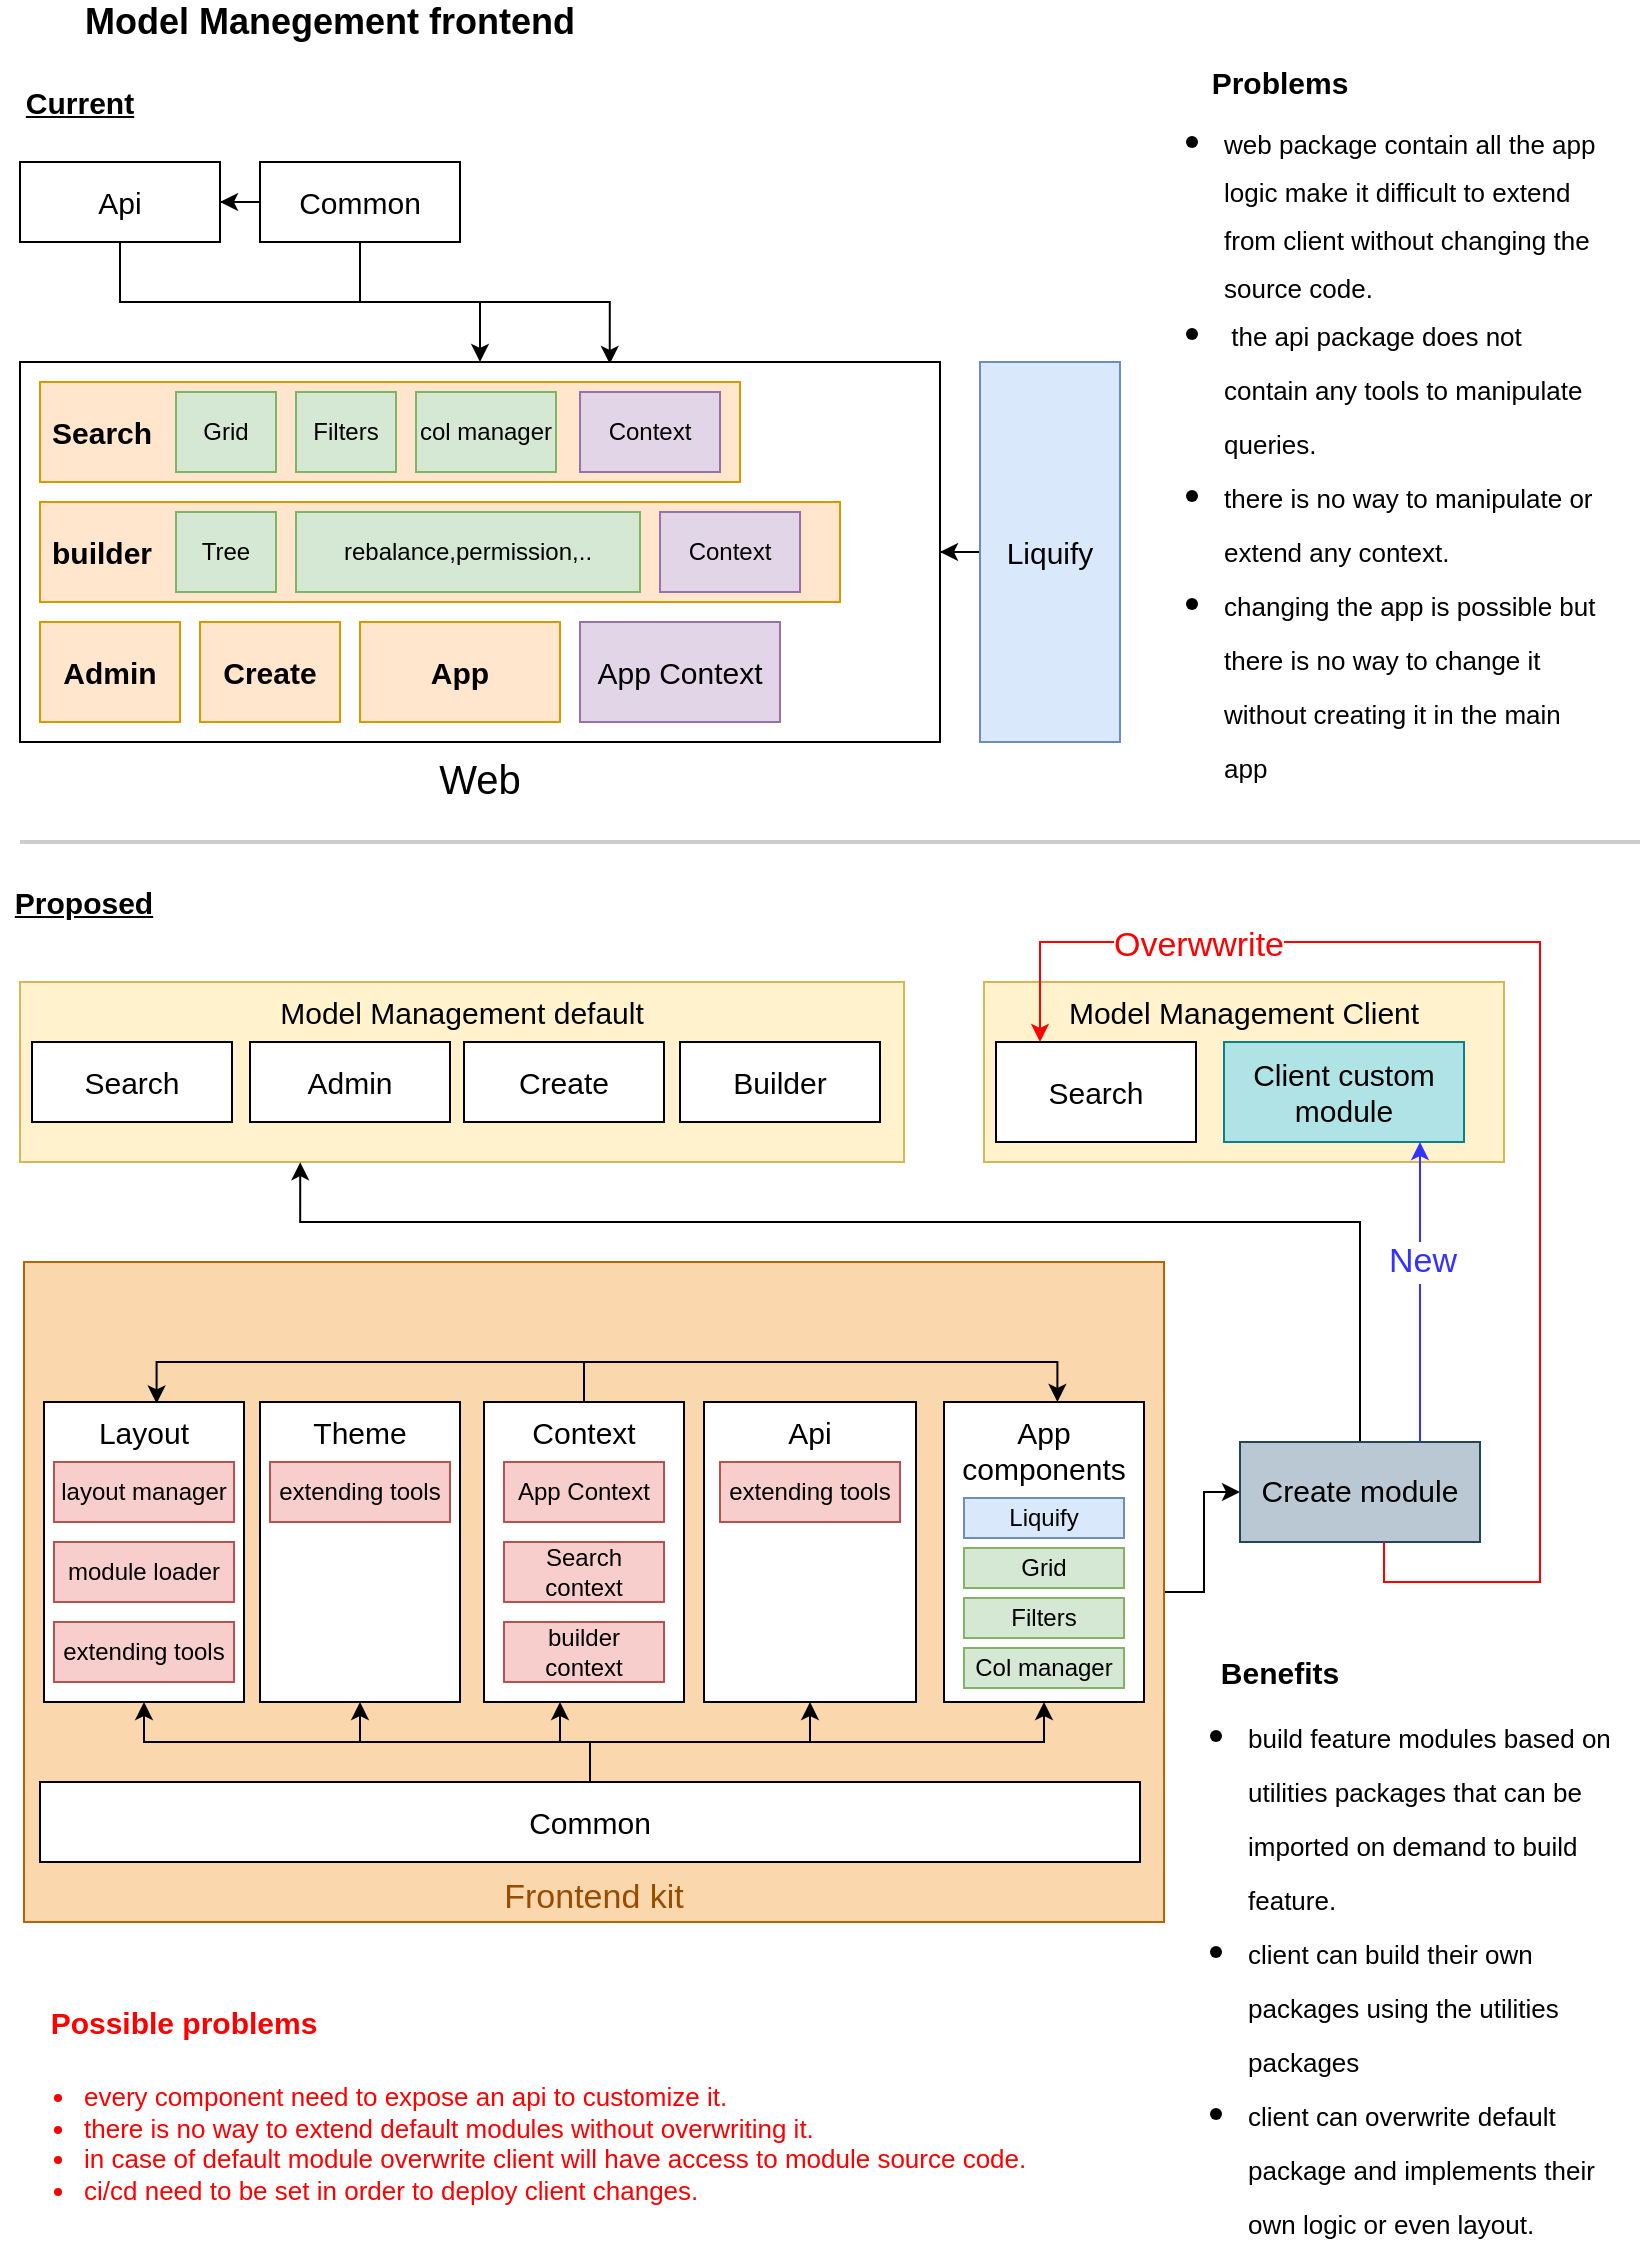<mxfile version="14.2.3" type="github" pages="2">
  <diagram id="I4OeQGyICHFJKAzLYiSq" name="Page-1">
    <mxGraphModel dx="1422" dy="762" grid="1" gridSize="10" guides="1" tooltips="1" connect="1" arrows="1" fold="1" page="1" pageScale="1" pageWidth="827" pageHeight="1169" math="0" shadow="0">
      <root>
        <mxCell id="0" />
        <mxCell id="1" parent="0" />
        <mxCell id="ThTMRLt4GayNaDXG0wz7-107" style="edgeStyle=orthogonalEdgeStyle;rounded=0;orthogonalLoop=1;jettySize=auto;html=1;startArrow=none;startFill=0;fontSize=17;fontColor=#994C00;" parent="1" source="ThTMRLt4GayNaDXG0wz7-98" target="ThTMRLt4GayNaDXG0wz7-104" edge="1">
          <mxGeometry relative="1" as="geometry" />
        </mxCell>
        <mxCell id="ThTMRLt4GayNaDXG0wz7-98" value="Frontend kit" style="rounded=0;whiteSpace=wrap;html=1;fontSize=17;align=center;fillColor=#fad7ac;strokeColor=#b46504;verticalAlign=bottom;fontColor=#994C00;" parent="1" vertex="1">
          <mxGeometry x="12" y="660" width="570" height="330" as="geometry" />
        </mxCell>
        <mxCell id="ThTMRLt4GayNaDXG0wz7-64" value="Model Management default" style="rounded=0;whiteSpace=wrap;html=1;fontSize=15;align=center;fillColor=#fff2cc;strokeColor=#d6b656;verticalAlign=top;" parent="1" vertex="1">
          <mxGeometry x="10" y="520" width="442" height="90" as="geometry" />
        </mxCell>
        <mxCell id="ThTMRLt4GayNaDXG0wz7-2" value="Model Manegement frontend" style="text;html=1;strokeColor=none;fillColor=none;align=center;verticalAlign=middle;whiteSpace=wrap;rounded=0;fontStyle=1;fontSize=18;" parent="1" vertex="1">
          <mxGeometry y="30" width="330" height="20" as="geometry" />
        </mxCell>
        <mxCell id="ThTMRLt4GayNaDXG0wz7-3" value="Current" style="text;html=1;strokeColor=none;fillColor=none;align=center;verticalAlign=middle;whiteSpace=wrap;rounded=0;fontSize=15;fontStyle=5" parent="1" vertex="1">
          <mxGeometry x="20" y="70" width="40" height="20" as="geometry" />
        </mxCell>
        <mxCell id="ThTMRLt4GayNaDXG0wz7-16" style="edgeStyle=orthogonalEdgeStyle;rounded=0;orthogonalLoop=1;jettySize=auto;html=1;entryX=0.5;entryY=0;entryDx=0;entryDy=0;startArrow=none;startFill=0;fontSize=15;fontColor=#FF0000;" parent="1" source="ThTMRLt4GayNaDXG0wz7-6" target="ThTMRLt4GayNaDXG0wz7-9" edge="1">
          <mxGeometry relative="1" as="geometry" />
        </mxCell>
        <mxCell id="ThTMRLt4GayNaDXG0wz7-6" value="&lt;font color=&quot;#000000&quot;&gt;Api&lt;/font&gt;" style="rounded=0;whiteSpace=wrap;html=1;fontSize=15;fontColor=#FF0000;" parent="1" vertex="1">
          <mxGeometry x="10" y="110" width="100" height="40" as="geometry" />
        </mxCell>
        <mxCell id="ThTMRLt4GayNaDXG0wz7-13" style="edgeStyle=orthogonalEdgeStyle;rounded=0;orthogonalLoop=1;jettySize=auto;html=1;entryX=1;entryY=0.5;entryDx=0;entryDy=0;fontSize=15;fontColor=#FF0000;" parent="1" source="ThTMRLt4GayNaDXG0wz7-8" target="ThTMRLt4GayNaDXG0wz7-6" edge="1">
          <mxGeometry relative="1" as="geometry" />
        </mxCell>
        <mxCell id="ThTMRLt4GayNaDXG0wz7-14" style="edgeStyle=orthogonalEdgeStyle;rounded=0;orthogonalLoop=1;jettySize=auto;html=1;entryX=0.641;entryY=0.005;entryDx=0;entryDy=0;entryPerimeter=0;fontSize=15;fontColor=#FF0000;" parent="1" source="ThTMRLt4GayNaDXG0wz7-8" target="ThTMRLt4GayNaDXG0wz7-9" edge="1">
          <mxGeometry relative="1" as="geometry" />
        </mxCell>
        <mxCell id="ThTMRLt4GayNaDXG0wz7-8" value="&lt;font color=&quot;#000000&quot;&gt;Common&lt;/font&gt;" style="rounded=0;whiteSpace=wrap;html=1;fontSize=15;fontColor=#FF0000;" parent="1" vertex="1">
          <mxGeometry x="130" y="110" width="100" height="40" as="geometry" />
        </mxCell>
        <mxCell id="ThTMRLt4GayNaDXG0wz7-9" value="&lt;font color=&quot;#000000&quot; style=&quot;font-size: 20px;&quot;&gt;Web&lt;/font&gt;" style="rounded=0;whiteSpace=wrap;html=1;fontSize=20;fontColor=#FF0000;labelPosition=center;verticalLabelPosition=bottom;align=center;verticalAlign=top;" parent="1" vertex="1">
          <mxGeometry x="10" y="210" width="460" height="190" as="geometry" />
        </mxCell>
        <mxCell id="ThTMRLt4GayNaDXG0wz7-114" style="edgeStyle=orthogonalEdgeStyle;rounded=0;orthogonalLoop=1;jettySize=auto;html=1;startArrow=none;startFill=0;strokeColor=#000000;fontSize=17;fontColor=#000000;" parent="1" source="ThTMRLt4GayNaDXG0wz7-10" target="ThTMRLt4GayNaDXG0wz7-9" edge="1">
          <mxGeometry relative="1" as="geometry" />
        </mxCell>
        <mxCell id="ThTMRLt4GayNaDXG0wz7-10" value="Liquify" style="rounded=0;whiteSpace=wrap;html=1;fontSize=15;fillColor=#dae8fc;strokeColor=#6c8ebf;" parent="1" vertex="1">
          <mxGeometry x="490" y="210" width="70" height="190" as="geometry" />
        </mxCell>
        <mxCell id="ThTMRLt4GayNaDXG0wz7-17" value="Search" style="rounded=0;whiteSpace=wrap;html=1;fontSize=15;fillColor=#ffe6cc;strokeColor=#d79b00;align=left;spacingLeft=4;fontStyle=1" parent="1" vertex="1">
          <mxGeometry x="20" y="220" width="350" height="50" as="geometry" />
        </mxCell>
        <mxCell id="ThTMRLt4GayNaDXG0wz7-18" value="Create" style="rounded=0;whiteSpace=wrap;html=1;fontSize=15;fillColor=#ffe6cc;strokeColor=#d79b00;fontStyle=1" parent="1" vertex="1">
          <mxGeometry x="100" y="340" width="70" height="50" as="geometry" />
        </mxCell>
        <mxCell id="ThTMRLt4GayNaDXG0wz7-19" value="Admin" style="rounded=0;whiteSpace=wrap;html=1;fontSize=15;fillColor=#ffe6cc;strokeColor=#d79b00;fontStyle=1" parent="1" vertex="1">
          <mxGeometry x="20" y="340" width="70" height="50" as="geometry" />
        </mxCell>
        <mxCell id="ThTMRLt4GayNaDXG0wz7-24" value="Grid" style="rounded=0;whiteSpace=wrap;html=1;fontSize=12;align=center;fillColor=#d5e8d4;strokeColor=#82b366;" parent="1" vertex="1">
          <mxGeometry x="88" y="225" width="50" height="40" as="geometry" />
        </mxCell>
        <mxCell id="ThTMRLt4GayNaDXG0wz7-25" value="Filters" style="rounded=0;whiteSpace=wrap;html=1;fontSize=12;align=center;fillColor=#d5e8d4;strokeColor=#82b366;" parent="1" vertex="1">
          <mxGeometry x="148" y="225" width="50" height="40" as="geometry" />
        </mxCell>
        <mxCell id="ThTMRLt4GayNaDXG0wz7-27" value="col manager" style="rounded=0;whiteSpace=wrap;html=1;fontSize=12;align=center;fillColor=#d5e8d4;strokeColor=#82b366;" parent="1" vertex="1">
          <mxGeometry x="208" y="225" width="70" height="40" as="geometry" />
        </mxCell>
        <mxCell id="ThTMRLt4GayNaDXG0wz7-28" value="builder" style="rounded=0;whiteSpace=wrap;html=1;fontSize=15;fillColor=#ffe6cc;strokeColor=#d79b00;align=left;spacingLeft=4;fontStyle=1" parent="1" vertex="1">
          <mxGeometry x="20" y="280" width="400" height="50" as="geometry" />
        </mxCell>
        <mxCell id="ThTMRLt4GayNaDXG0wz7-29" value="Tree" style="rounded=0;whiteSpace=wrap;html=1;fontSize=12;align=center;fillColor=#d5e8d4;strokeColor=#82b366;" parent="1" vertex="1">
          <mxGeometry x="88" y="285" width="50" height="40" as="geometry" />
        </mxCell>
        <mxCell id="ThTMRLt4GayNaDXG0wz7-30" value="rebalance,permission,.." style="rounded=0;whiteSpace=wrap;html=1;fontSize=12;align=center;fillColor=#d5e8d4;strokeColor=#82b366;" parent="1" vertex="1">
          <mxGeometry x="148" y="285" width="172" height="40" as="geometry" />
        </mxCell>
        <mxCell id="ThTMRLt4GayNaDXG0wz7-31" value="Context" style="rounded=0;whiteSpace=wrap;html=1;fontSize=12;align=center;fillColor=#e1d5e7;strokeColor=#9673a6;" parent="1" vertex="1">
          <mxGeometry x="290" y="225" width="70" height="40" as="geometry" />
        </mxCell>
        <mxCell id="ThTMRLt4GayNaDXG0wz7-32" value="Context" style="rounded=0;whiteSpace=wrap;html=1;fontSize=12;align=center;fillColor=#e1d5e7;strokeColor=#9673a6;" parent="1" vertex="1">
          <mxGeometry x="330" y="285" width="70" height="40" as="geometry" />
        </mxCell>
        <mxCell id="ThTMRLt4GayNaDXG0wz7-33" value="App" style="rounded=0;whiteSpace=wrap;html=1;fontSize=15;fillColor=#ffe6cc;strokeColor=#d79b00;fontStyle=1" parent="1" vertex="1">
          <mxGeometry x="180" y="340" width="100" height="50" as="geometry" />
        </mxCell>
        <mxCell id="ThTMRLt4GayNaDXG0wz7-34" value="App Context" style="rounded=0;whiteSpace=wrap;html=1;fontSize=15;align=center;fillColor=#e1d5e7;strokeColor=#9673a6;" parent="1" vertex="1">
          <mxGeometry x="290" y="340" width="100" height="50" as="geometry" />
        </mxCell>
        <mxCell id="ThTMRLt4GayNaDXG0wz7-39" value="&lt;ul style=&quot;line-height: 120%&quot;&gt;&lt;li&gt;&lt;font style=&quot;font-size: 13px ; line-height: 100%&quot;&gt;web package contain all the app logic make it difficult to extend from client without changing the source code.&lt;/font&gt;&lt;/li&gt;&lt;li&gt;&lt;font style=&quot;font-size: 13px&quot;&gt;&amp;nbsp;the api package does not contain any tools to manipulate queries.&lt;/font&gt;&lt;/li&gt;&lt;li&gt;&lt;font style=&quot;font-size: 13px&quot;&gt;there is no way to manipulate or extend any context.&lt;/font&gt;&lt;/li&gt;&lt;li&gt;&lt;span style=&quot;font-size: 13px&quot;&gt;changing the app is possible but there is no way to change it without creating it in the main app&lt;/span&gt;&lt;/li&gt;&lt;/ul&gt;" style="text;strokeColor=none;fillColor=none;html=1;whiteSpace=wrap;verticalAlign=top;overflow=hidden;fontSize=20;fontColor=#000000;align=left;labelPosition=center;verticalLabelPosition=middle;" parent="1" vertex="1">
          <mxGeometry x="570" y="60" width="230" height="370" as="geometry" />
        </mxCell>
        <mxCell id="ThTMRLt4GayNaDXG0wz7-40" value="Problems" style="text;html=1;strokeColor=none;fillColor=none;align=center;verticalAlign=middle;whiteSpace=wrap;rounded=0;fontSize=15;fontColor=#000000;fontStyle=1" parent="1" vertex="1">
          <mxGeometry x="620" y="60" width="40" height="20" as="geometry" />
        </mxCell>
        <mxCell id="ThTMRLt4GayNaDXG0wz7-42" value="Proposed" style="text;html=1;strokeColor=none;fillColor=none;align=center;verticalAlign=middle;whiteSpace=wrap;rounded=0;fontSize=15;fontStyle=5" parent="1" vertex="1">
          <mxGeometry x="22" y="470" width="40" height="20" as="geometry" />
        </mxCell>
        <mxCell id="ThTMRLt4GayNaDXG0wz7-43" value="&lt;font color=&quot;#000000&quot;&gt;Api&lt;/font&gt;" style="rounded=0;whiteSpace=wrap;html=1;fontSize=15;fontColor=#FF0000;align=center;verticalAlign=top;" parent="1" vertex="1">
          <mxGeometry x="352" y="730" width="106" height="150" as="geometry" />
        </mxCell>
        <mxCell id="ThTMRLt4GayNaDXG0wz7-44" value="extending tools" style="rounded=0;whiteSpace=wrap;html=1;fontSize=12;align=center;fillColor=#f8cecc;strokeColor=#b85450;" parent="1" vertex="1">
          <mxGeometry x="360" y="760" width="90" height="30" as="geometry" />
        </mxCell>
        <mxCell id="ThTMRLt4GayNaDXG0wz7-117" style="edgeStyle=orthogonalEdgeStyle;rounded=0;orthogonalLoop=1;jettySize=auto;html=1;startArrow=none;startFill=0;strokeColor=#000000;fontSize=17;fontColor=#000000;" parent="1" source="ThTMRLt4GayNaDXG0wz7-45" target="ThTMRLt4GayNaDXG0wz7-52" edge="1">
          <mxGeometry relative="1" as="geometry" />
        </mxCell>
        <mxCell id="ThTMRLt4GayNaDXG0wz7-118" style="edgeStyle=orthogonalEdgeStyle;rounded=0;orthogonalLoop=1;jettySize=auto;html=1;startArrow=none;startFill=0;strokeColor=#000000;fontSize=17;fontColor=#000000;" parent="1" source="ThTMRLt4GayNaDXG0wz7-45" target="ThTMRLt4GayNaDXG0wz7-53" edge="1">
          <mxGeometry relative="1" as="geometry" />
        </mxCell>
        <mxCell id="ThTMRLt4GayNaDXG0wz7-119" style="edgeStyle=orthogonalEdgeStyle;rounded=0;orthogonalLoop=1;jettySize=auto;html=1;entryX=0.38;entryY=1;entryDx=0;entryDy=0;entryPerimeter=0;startArrow=none;startFill=0;strokeColor=#000000;fontSize=17;fontColor=#000000;" parent="1" source="ThTMRLt4GayNaDXG0wz7-45" target="ThTMRLt4GayNaDXG0wz7-54" edge="1">
          <mxGeometry relative="1" as="geometry" />
        </mxCell>
        <mxCell id="ThTMRLt4GayNaDXG0wz7-120" style="edgeStyle=orthogonalEdgeStyle;rounded=0;orthogonalLoop=1;jettySize=auto;html=1;startArrow=none;startFill=0;strokeColor=#000000;fontSize=17;fontColor=#000000;" parent="1" source="ThTMRLt4GayNaDXG0wz7-45" target="ThTMRLt4GayNaDXG0wz7-43" edge="1">
          <mxGeometry relative="1" as="geometry" />
        </mxCell>
        <mxCell id="ThTMRLt4GayNaDXG0wz7-121" style="edgeStyle=orthogonalEdgeStyle;rounded=0;orthogonalLoop=1;jettySize=auto;html=1;entryX=0.5;entryY=1;entryDx=0;entryDy=0;startArrow=none;startFill=0;strokeColor=#000000;fontSize=17;fontColor=#000000;" parent="1" source="ThTMRLt4GayNaDXG0wz7-45" target="ThTMRLt4GayNaDXG0wz7-65" edge="1">
          <mxGeometry relative="1" as="geometry" />
        </mxCell>
        <mxCell id="ThTMRLt4GayNaDXG0wz7-45" value="&lt;font color=&quot;#000000&quot;&gt;Common&lt;/font&gt;" style="rounded=0;whiteSpace=wrap;html=1;fontSize=15;fontColor=#FF0000;" parent="1" vertex="1">
          <mxGeometry x="20" y="920" width="550" height="40" as="geometry" />
        </mxCell>
        <mxCell id="ThTMRLt4GayNaDXG0wz7-48" value="&lt;font color=&quot;#000000&quot;&gt;Search&lt;/font&gt;" style="rounded=0;whiteSpace=wrap;html=1;fontSize=15;fontColor=#FF0000;verticalAlign=middle;" parent="1" vertex="1">
          <mxGeometry x="16" y="550" width="100" height="40" as="geometry" />
        </mxCell>
        <mxCell id="ThTMRLt4GayNaDXG0wz7-49" value="&lt;font color=&quot;#000000&quot;&gt;Builder&lt;/font&gt;" style="rounded=0;whiteSpace=wrap;html=1;fontSize=15;fontColor=#FF0000;verticalAlign=middle;" parent="1" vertex="1">
          <mxGeometry x="340" y="550" width="100" height="40" as="geometry" />
        </mxCell>
        <mxCell id="ThTMRLt4GayNaDXG0wz7-50" value="&lt;font color=&quot;#000000&quot;&gt;Admin&lt;/font&gt;" style="rounded=0;whiteSpace=wrap;html=1;fontSize=15;fontColor=#FF0000;verticalAlign=middle;" parent="1" vertex="1">
          <mxGeometry x="125" y="550" width="100" height="40" as="geometry" />
        </mxCell>
        <mxCell id="ThTMRLt4GayNaDXG0wz7-51" value="&lt;font color=&quot;#000000&quot;&gt;Create&lt;/font&gt;" style="rounded=0;whiteSpace=wrap;html=1;fontSize=15;fontColor=#FF0000;verticalAlign=middle;" parent="1" vertex="1">
          <mxGeometry x="232" y="550" width="100" height="40" as="geometry" />
        </mxCell>
        <mxCell id="ThTMRLt4GayNaDXG0wz7-52" value="&lt;font color=&quot;#000000&quot;&gt;Layout&lt;/font&gt;" style="rounded=0;whiteSpace=wrap;html=1;fontSize=15;fontColor=#FF0000;verticalAlign=top;" parent="1" vertex="1">
          <mxGeometry x="22" y="730" width="100" height="150" as="geometry" />
        </mxCell>
        <mxCell id="ThTMRLt4GayNaDXG0wz7-53" value="&lt;font color=&quot;#000000&quot;&gt;Theme&lt;/font&gt;" style="rounded=0;whiteSpace=wrap;html=1;fontSize=15;fontColor=#FF0000;verticalAlign=top;" parent="1" vertex="1">
          <mxGeometry x="130" y="730" width="100" height="150" as="geometry" />
        </mxCell>
        <mxCell id="ThTMRLt4GayNaDXG0wz7-127" style="edgeStyle=orthogonalEdgeStyle;rounded=0;orthogonalLoop=1;jettySize=auto;html=1;entryX=0.567;entryY=0;entryDx=0;entryDy=0;entryPerimeter=0;startArrow=none;startFill=0;strokeColor=#000000;fontSize=17;fontColor=#000000;" parent="1" source="ThTMRLt4GayNaDXG0wz7-54" target="ThTMRLt4GayNaDXG0wz7-65" edge="1">
          <mxGeometry relative="1" as="geometry">
            <Array as="points">
              <mxPoint x="292" y="710" />
              <mxPoint x="529" y="710" />
            </Array>
          </mxGeometry>
        </mxCell>
        <mxCell id="ThTMRLt4GayNaDXG0wz7-128" style="edgeStyle=orthogonalEdgeStyle;rounded=0;orthogonalLoop=1;jettySize=auto;html=1;entryX=0.563;entryY=0.005;entryDx=0;entryDy=0;entryPerimeter=0;startArrow=none;startFill=0;strokeColor=#000000;fontSize=17;fontColor=#000000;" parent="1" source="ThTMRLt4GayNaDXG0wz7-54" target="ThTMRLt4GayNaDXG0wz7-52" edge="1">
          <mxGeometry relative="1" as="geometry">
            <Array as="points">
              <mxPoint x="292" y="710" />
              <mxPoint x="78" y="710" />
            </Array>
          </mxGeometry>
        </mxCell>
        <mxCell id="ThTMRLt4GayNaDXG0wz7-54" value="&lt;font color=&quot;#000000&quot;&gt;Context&lt;/font&gt;" style="rounded=0;whiteSpace=wrap;html=1;fontSize=15;fontColor=#FF0000;verticalAlign=top;" parent="1" vertex="1">
          <mxGeometry x="242" y="730" width="100" height="150" as="geometry" />
        </mxCell>
        <mxCell id="ThTMRLt4GayNaDXG0wz7-55" value="App Context" style="rounded=0;whiteSpace=wrap;html=1;fontSize=12;align=center;fillColor=#f8cecc;strokeColor=#b85450;" parent="1" vertex="1">
          <mxGeometry x="252" y="760" width="80" height="30" as="geometry" />
        </mxCell>
        <mxCell id="ThTMRLt4GayNaDXG0wz7-56" value="Search context" style="rounded=0;whiteSpace=wrap;html=1;fontSize=12;align=center;fillColor=#f8cecc;strokeColor=#b85450;" parent="1" vertex="1">
          <mxGeometry x="252" y="800" width="80" height="30" as="geometry" />
        </mxCell>
        <mxCell id="ThTMRLt4GayNaDXG0wz7-58" value="builder context" style="rounded=0;whiteSpace=wrap;html=1;fontSize=12;align=center;fillColor=#f8cecc;strokeColor=#b85450;" parent="1" vertex="1">
          <mxGeometry x="252" y="840" width="80" height="30" as="geometry" />
        </mxCell>
        <mxCell id="ThTMRLt4GayNaDXG0wz7-59" value="extending tools" style="rounded=0;whiteSpace=wrap;html=1;fontSize=12;align=center;fillColor=#f8cecc;strokeColor=#b85450;" parent="1" vertex="1">
          <mxGeometry x="135" y="760" width="90" height="30" as="geometry" />
        </mxCell>
        <mxCell id="ThTMRLt4GayNaDXG0wz7-61" value="layout manager" style="rounded=0;whiteSpace=wrap;html=1;fontSize=12;align=center;fillColor=#f8cecc;strokeColor=#b85450;" parent="1" vertex="1">
          <mxGeometry x="27" y="760" width="90" height="30" as="geometry" />
        </mxCell>
        <mxCell id="ThTMRLt4GayNaDXG0wz7-62" value="module loader" style="rounded=0;whiteSpace=wrap;html=1;fontSize=12;align=center;fillColor=#f8cecc;strokeColor=#b85450;" parent="1" vertex="1">
          <mxGeometry x="27" y="800" width="90" height="30" as="geometry" />
        </mxCell>
        <mxCell id="ThTMRLt4GayNaDXG0wz7-63" value="extending tools" style="rounded=0;whiteSpace=wrap;html=1;fontSize=12;align=center;fillColor=#f8cecc;strokeColor=#b85450;" parent="1" vertex="1">
          <mxGeometry x="27" y="840" width="90" height="30" as="geometry" />
        </mxCell>
        <mxCell id="ThTMRLt4GayNaDXG0wz7-65" value="&lt;font color=&quot;#000000&quot;&gt;App components&lt;/font&gt;" style="rounded=0;whiteSpace=wrap;html=1;fontSize=15;fontColor=#FF0000;verticalAlign=top;" parent="1" vertex="1">
          <mxGeometry x="472" y="730" width="100" height="150" as="geometry" />
        </mxCell>
        <mxCell id="ThTMRLt4GayNaDXG0wz7-88" value="Liquify" style="rounded=0;whiteSpace=wrap;html=1;fontSize=12;fillColor=#dae8fc;strokeColor=#6c8ebf;" parent="1" vertex="1">
          <mxGeometry x="482" y="778" width="80" height="20" as="geometry" />
        </mxCell>
        <mxCell id="ThTMRLt4GayNaDXG0wz7-89" value="Grid" style="rounded=0;whiteSpace=wrap;html=1;fontSize=12;align=center;fillColor=#d5e8d4;strokeColor=#82b366;" parent="1" vertex="1">
          <mxGeometry x="482" y="803" width="80" height="20" as="geometry" />
        </mxCell>
        <mxCell id="ThTMRLt4GayNaDXG0wz7-90" value="Filters" style="rounded=0;whiteSpace=wrap;html=1;fontSize=12;align=center;fillColor=#d5e8d4;strokeColor=#82b366;" parent="1" vertex="1">
          <mxGeometry x="482" y="828" width="80" height="20" as="geometry" />
        </mxCell>
        <mxCell id="ThTMRLt4GayNaDXG0wz7-91" value="Col manager" style="rounded=0;whiteSpace=wrap;html=1;fontSize=12;align=center;fillColor=#d5e8d4;strokeColor=#82b366;" parent="1" vertex="1">
          <mxGeometry x="482" y="853" width="80" height="20" as="geometry" />
        </mxCell>
        <mxCell id="ThTMRLt4GayNaDXG0wz7-146" style="edgeStyle=orthogonalEdgeStyle;rounded=0;orthogonalLoop=1;jettySize=auto;html=1;entryX=0.317;entryY=1.001;entryDx=0;entryDy=0;entryPerimeter=0;startArrow=none;startFill=0;fontSize=20;fontColor=#FF0000;" parent="1" source="ThTMRLt4GayNaDXG0wz7-104" target="ThTMRLt4GayNaDXG0wz7-64" edge="1">
          <mxGeometry relative="1" as="geometry">
            <Array as="points">
              <mxPoint x="680" y="640" />
              <mxPoint x="150" y="640" />
            </Array>
          </mxGeometry>
        </mxCell>
        <mxCell id="ThTMRLt4GayNaDXG0wz7-104" value="&lt;font style=&quot;font-size: 15px&quot;&gt;Create module&lt;/font&gt;" style="rounded=0;whiteSpace=wrap;html=1;fontSize=17;align=center;fillColor=#bac8d3;strokeColor=#23445d;" parent="1" vertex="1">
          <mxGeometry x="620" y="750" width="120" height="50" as="geometry" />
        </mxCell>
        <mxCell id="ThTMRLt4GayNaDXG0wz7-130" value="Model Management Client" style="rounded=0;whiteSpace=wrap;html=1;fontSize=15;align=center;fillColor=#fff2cc;strokeColor=#d6b656;verticalAlign=top;" parent="1" vertex="1">
          <mxGeometry x="492" y="520" width="260" height="90" as="geometry" />
        </mxCell>
        <mxCell id="ThTMRLt4GayNaDXG0wz7-134" value="&lt;font color=&quot;#000000&quot;&gt;Search&lt;/font&gt;" style="rounded=0;whiteSpace=wrap;html=1;fontSize=15;fontColor=#FF0000;verticalAlign=middle;" parent="1" vertex="1">
          <mxGeometry x="498" y="550" width="100" height="50" as="geometry" />
        </mxCell>
        <mxCell id="ThTMRLt4GayNaDXG0wz7-95" value="&lt;font color=&quot;#000000&quot; style=&quot;font-size: 15px&quot;&gt;Client custom module&lt;/font&gt;" style="rounded=0;whiteSpace=wrap;html=1;fontSize=12;align=center;verticalAlign=middle;fillColor=#b0e3e6;strokeColor=#0e8088;" parent="1" vertex="1">
          <mxGeometry x="612" y="550" width="120" height="50" as="geometry" />
        </mxCell>
        <mxCell id="ThTMRLt4GayNaDXG0wz7-135" style="edgeStyle=orthogonalEdgeStyle;rounded=0;orthogonalLoop=1;jettySize=auto;html=1;startArrow=none;startFill=0;fontSize=17;fontColor=#000000;strokeColor=#3333FF;" parent="1" source="ThTMRLt4GayNaDXG0wz7-104" target="ThTMRLt4GayNaDXG0wz7-95" edge="1">
          <mxGeometry relative="1" as="geometry">
            <Array as="points">
              <mxPoint x="710" y="730" />
              <mxPoint x="710" y="730" />
            </Array>
          </mxGeometry>
        </mxCell>
        <mxCell id="ThTMRLt4GayNaDXG0wz7-139" value="New" style="edgeLabel;html=1;align=center;verticalAlign=middle;resizable=0;points=[];fontSize=17;fontColor=#3333FF;" parent="ThTMRLt4GayNaDXG0wz7-135" vertex="1" connectable="0">
          <mxGeometry x="0.199" y="-1" relative="1" as="geometry">
            <mxPoint as="offset" />
          </mxGeometry>
        </mxCell>
        <mxCell id="ThTMRLt4GayNaDXG0wz7-136" style="edgeStyle=orthogonalEdgeStyle;rounded=0;orthogonalLoop=1;jettySize=auto;html=1;startArrow=none;startFill=0;fontSize=17;fontColor=#FF0000;strokeColor=#FF0000;" parent="1" source="ThTMRLt4GayNaDXG0wz7-104" target="ThTMRLt4GayNaDXG0wz7-134" edge="1">
          <mxGeometry relative="1" as="geometry">
            <Array as="points">
              <mxPoint x="692" y="820" />
              <mxPoint x="770" y="820" />
              <mxPoint x="770" y="500" />
              <mxPoint x="520" y="500" />
            </Array>
          </mxGeometry>
        </mxCell>
        <mxCell id="ThTMRLt4GayNaDXG0wz7-137" value="Overwwrite" style="edgeLabel;html=1;align=center;verticalAlign=middle;resizable=0;points=[];fontSize=17;fontColor=#FF0000;" parent="ThTMRLt4GayNaDXG0wz7-136" vertex="1" connectable="0">
          <mxGeometry x="0.151" y="3" relative="1" as="geometry">
            <mxPoint x="-168.33" y="-3" as="offset" />
          </mxGeometry>
        </mxCell>
        <mxCell id="ThTMRLt4GayNaDXG0wz7-140" value="&lt;ul style=&quot;line-height: 120%&quot;&gt;&lt;li&gt;&lt;span style=&quot;font-size: 13px&quot;&gt;build feature modules based on utilities packages that can be imported on demand to build feature.&lt;/span&gt;&lt;/li&gt;&lt;li&gt;&lt;span style=&quot;font-size: 13px&quot;&gt;client can build their own packages using the utilities packages&lt;/span&gt;&lt;/li&gt;&lt;li&gt;&lt;span style=&quot;font-size: 13px&quot;&gt;client can overwrite default package and implements their own logic or even layout.&lt;/span&gt;&lt;/li&gt;&lt;/ul&gt;" style="text;strokeColor=none;fillColor=none;html=1;whiteSpace=wrap;verticalAlign=top;overflow=hidden;fontSize=20;fontColor=#000000;align=left;labelPosition=center;verticalLabelPosition=middle;" parent="1" vertex="1">
          <mxGeometry x="582" y="857" width="230" height="290" as="geometry" />
        </mxCell>
        <mxCell id="ThTMRLt4GayNaDXG0wz7-141" value="Benefits" style="text;html=1;strokeColor=none;fillColor=none;align=center;verticalAlign=middle;whiteSpace=wrap;rounded=0;fontSize=15;fontColor=#000000;fontStyle=1" parent="1" vertex="1">
          <mxGeometry x="620" y="855" width="40" height="20" as="geometry" />
        </mxCell>
        <mxCell id="ThTMRLt4GayNaDXG0wz7-143" value="Possible problems" style="text;html=1;strokeColor=none;fillColor=none;align=center;verticalAlign=middle;whiteSpace=wrap;rounded=0;fontSize=15;fontStyle=1;fontColor=#FF0000;" parent="1" vertex="1">
          <mxGeometry x="22" y="1030" width="140" height="20" as="geometry" />
        </mxCell>
        <mxCell id="ThTMRLt4GayNaDXG0wz7-145" value="&lt;ul style=&quot;line-height: 120% ; font-size: 13px&quot;&gt;&lt;li style=&quot;font-size: 13px&quot;&gt;&lt;font style=&quot;font-size: 13px&quot;&gt;every component need to expose an api to customize it.&lt;/font&gt;&lt;/li&gt;&lt;li style=&quot;font-size: 13px&quot;&gt;&lt;font style=&quot;font-size: 13px&quot;&gt;there is no way to extend default modules without overwriting it.&lt;/font&gt;&lt;/li&gt;&lt;li style=&quot;font-size: 13px&quot;&gt;&lt;font style=&quot;font-size: 13px&quot;&gt;in case of default module overwrite client will have access to module source code.&lt;/font&gt;&lt;/li&gt;&lt;li style=&quot;font-size: 13px&quot;&gt;&lt;font style=&quot;font-size: 13px&quot;&gt;ci/cd need to be set in order to deploy client changes.&lt;/font&gt;&lt;/li&gt;&lt;/ul&gt;" style="text;strokeColor=none;fillColor=none;html=1;whiteSpace=wrap;verticalAlign=top;overflow=hidden;fontSize=13;align=left;labelPosition=center;verticalLabelPosition=middle;fontColor=#FF0000;" parent="1" vertex="1">
          <mxGeometry y="1050" width="535" height="100" as="geometry" />
        </mxCell>
        <mxCell id="ThTMRLt4GayNaDXG0wz7-150" value="" style="endArrow=none;html=1;strokeWidth=2;fontSize=18;fontColor=#FF0000;fillColor=#d0cee2;strokeColor=#CCCCCC;" parent="1" edge="1">
          <mxGeometry width="50" height="50" relative="1" as="geometry">
            <mxPoint x="10" y="450" as="sourcePoint" />
            <mxPoint x="820" y="450" as="targetPoint" />
          </mxGeometry>
        </mxCell>
      </root>
    </mxGraphModel>
  </diagram>
  <diagram id="BuSOC8uoZ5hX0TfGibXo" name="Page-2">
    <mxGraphModel dx="1185" dy="635" grid="1" gridSize="10" guides="1" tooltips="1" connect="1" arrows="1" fold="1" page="1" pageScale="1" pageWidth="1169" pageHeight="827" math="0" shadow="0">
      <root>
        <mxCell id="4u6ienQykHE3OynPEv0S-0" />
        <mxCell id="4u6ienQykHE3OynPEv0S-1" parent="4u6ienQykHE3OynPEv0S-0" />
        <mxCell id="fA-x3dom-PVKmo5fi-3d-15" value="Client Model Management" style="rounded=0;whiteSpace=wrap;html=1;fontSize=15;align=center;fillColor=#fff2cc;strokeColor=#d6b656;verticalAlign=top;" parent="4u6ienQykHE3OynPEv0S-1" vertex="1">
          <mxGeometry x="620" y="370" width="540" height="150" as="geometry" />
        </mxCell>
        <mxCell id="9TYk-NlxLITcnjRAMKmd-4" style="edgeStyle=orthogonalEdgeStyle;rounded=0;orthogonalLoop=1;jettySize=auto;html=1;exitX=1;exitY=0.5;exitDx=0;exitDy=0;entryX=0;entryY=0.5;entryDx=0;entryDy=0;fontColor=#66B2FF;" parent="4u6ienQykHE3OynPEv0S-1" source="NsTIL5AE_IPEGr-g2NJt-0" edge="1">
          <mxGeometry relative="1" as="geometry">
            <mxPoint x="620" y="145" as="targetPoint" />
          </mxGeometry>
        </mxCell>
        <mxCell id="NsTIL5AE_IPEGr-g2NJt-0" value="&lt;font style=&quot;font-size: 25px&quot;&gt;&lt;b&gt;Frontend kit&lt;/b&gt;&lt;/font&gt;" style="rounded=0;whiteSpace=wrap;html=1;fontSize=17;align=center;fillColor=#fad7ac;strokeColor=#b46504;verticalAlign=bottom;fontColor=#994C00;" parent="4u6ienQykHE3OynPEv0S-1" vertex="1">
          <mxGeometry x="15" y="20" width="570" height="500" as="geometry" />
        </mxCell>
        <mxCell id="zyvLze5kG757P9aXZ1Mj-5" style="edgeStyle=orthogonalEdgeStyle;rounded=0;orthogonalLoop=1;jettySize=auto;html=1;exitX=0.5;exitY=0;exitDx=0;exitDy=0;entryX=0.5;entryY=1;entryDx=0;entryDy=0;fontColor=#66B2FF;" parent="4u6ienQykHE3OynPEv0S-1" source="NsTIL5AE_IPEGr-g2NJt-8" target="NsTIL5AE_IPEGr-g2NJt-9" edge="1">
          <mxGeometry relative="1" as="geometry" />
        </mxCell>
        <mxCell id="zyvLze5kG757P9aXZ1Mj-6" style="edgeStyle=orthogonalEdgeStyle;rounded=0;orthogonalLoop=1;jettySize=auto;html=1;exitX=0.5;exitY=0;exitDx=0;exitDy=0;fontColor=#66B2FF;" parent="4u6ienQykHE3OynPEv0S-1" source="NsTIL5AE_IPEGr-g2NJt-8" target="0r8ENCFamsj8z0JR3t1c-0" edge="1">
          <mxGeometry relative="1" as="geometry" />
        </mxCell>
        <mxCell id="zyvLze5kG757P9aXZ1Mj-7" style="edgeStyle=orthogonalEdgeStyle;rounded=0;orthogonalLoop=1;jettySize=auto;html=1;exitX=0.5;exitY=0;exitDx=0;exitDy=0;fontColor=#66B2FF;" parent="4u6ienQykHE3OynPEv0S-1" source="NsTIL5AE_IPEGr-g2NJt-8" target="1jprCUKCcIn0UysTQwEi-4" edge="1">
          <mxGeometry relative="1" as="geometry" />
        </mxCell>
        <mxCell id="NsTIL5AE_IPEGr-g2NJt-8" value="&lt;font color=&quot;#000000&quot;&gt;Common&lt;/font&gt;" style="rounded=0;whiteSpace=wrap;html=1;fontSize=15;fontColor=#FF0000;verticalAlign=top;" parent="4u6ienQykHE3OynPEv0S-1" vertex="1">
          <mxGeometry x="25" y="300" width="345" height="120" as="geometry" />
        </mxCell>
        <mxCell id="NsTIL5AE_IPEGr-g2NJt-9" value="&lt;font color=&quot;#000000&quot;&gt;Layout&lt;/font&gt;" style="rounded=0;whiteSpace=wrap;html=1;fontSize=15;fontColor=#FF0000;verticalAlign=top;" parent="4u6ienQykHE3OynPEv0S-1" vertex="1">
          <mxGeometry x="25" y="60" width="170" height="200" as="geometry" />
        </mxCell>
        <mxCell id="NsTIL5AE_IPEGr-g2NJt-18" value="&lt;b&gt;layout manager&lt;/b&gt;" style="rounded=0;whiteSpace=wrap;html=1;fontSize=12;align=center;fillColor=#f8cecc;strokeColor=#b85450;verticalAlign=top;" parent="4u6ienQykHE3OynPEv0S-1" vertex="1">
          <mxGeometry x="32.5" y="180" width="155" height="30" as="geometry" />
        </mxCell>
        <mxCell id="NsTIL5AE_IPEGr-g2NJt-19" value="&lt;div style=&quot;&quot;&gt;&lt;b&gt;module loader&lt;/b&gt;&lt;/div&gt;&lt;div style=&quot;&quot;&gt;&lt;b&gt;&lt;br&gt;&lt;/b&gt;&lt;/div&gt;&lt;span&gt;&lt;div&gt;&lt;span&gt;load default modules&lt;/span&gt;&lt;/div&gt;&lt;/span&gt;&lt;span&gt;&lt;div&gt;&lt;span&gt;modules registration&lt;/span&gt;&lt;/div&gt;&lt;/span&gt;" style="rounded=0;whiteSpace=wrap;html=1;fontSize=12;align=center;fillColor=#f8cecc;strokeColor=#b85450;verticalAlign=top;" parent="4u6ienQykHE3OynPEv0S-1" vertex="1">
          <mxGeometry x="32.5" y="100" width="155" height="70" as="geometry" />
        </mxCell>
        <mxCell id="StMrZueGBRoTpQRGMKvK-4" style="edgeStyle=orthogonalEdgeStyle;rounded=0;orthogonalLoop=1;jettySize=auto;html=1;exitX=0.5;exitY=0;exitDx=0;exitDy=0;endArrow=none;endFill=0;" edge="1" parent="4u6ienQykHE3OynPEv0S-1" source="1jprCUKCcIn0UysTQwEi-4">
          <mxGeometry relative="1" as="geometry">
            <mxPoint x="300" y="40" as="targetPoint" />
          </mxGeometry>
        </mxCell>
        <mxCell id="1jprCUKCcIn0UysTQwEi-4" value="&lt;font color=&quot;#000000&quot;&gt;Api tools&lt;/font&gt;" style="rounded=0;whiteSpace=wrap;html=1;fontSize=15;fontColor=#FF0000;verticalAlign=top;" parent="4u6ienQykHE3OynPEv0S-1" vertex="1">
          <mxGeometry x="215" y="60" width="170" height="200" as="geometry" />
        </mxCell>
        <mxCell id="uQj8icfL8LgbHZI4QLMY-0" value="context&lt;br&gt;&lt;br&gt;&lt;span style=&quot;font-weight: normal&quot;&gt;context creation&lt;br&gt;default context&lt;/span&gt;" style="rounded=0;whiteSpace=wrap;html=1;fontSize=12;align=center;fillColor=#f8cecc;strokeColor=#b85450;fontStyle=1;verticalAlign=top;" parent="4u6ienQykHE3OynPEv0S-1" vertex="1">
          <mxGeometry x="32.5" y="340" width="127.5" height="70" as="geometry" />
        </mxCell>
        <mxCell id="uQj8icfL8LgbHZI4QLMY-1" value="translation tools" style="rounded=0;whiteSpace=wrap;html=1;fontSize=12;align=center;fillColor=#f8cecc;strokeColor=#b85450;fontStyle=1" parent="4u6ienQykHE3OynPEv0S-1" vertex="1">
          <mxGeometry x="170" y="340" width="105" height="70" as="geometry" />
        </mxCell>
        <mxCell id="zAzvEi4JJucN5ZvvpQdx-0" value="&lt;div&gt;&lt;b&gt;query builder&lt;br&gt;&lt;br&gt;&lt;/b&gt;&lt;/div&gt;&lt;span&gt;&lt;br&gt;&lt;/span&gt;" style="rounded=0;whiteSpace=wrap;html=1;fontSize=12;align=center;fillColor=#f8cecc;strokeColor=#b85450;verticalAlign=top;" parent="4u6ienQykHE3OynPEv0S-1" vertex="1">
          <mxGeometry x="222.5" y="100" width="155" height="30" as="geometry" />
        </mxCell>
        <mxCell id="zAzvEi4JJucN5ZvvpQdx-1" value="&lt;div&gt;&lt;b&gt;api provider&lt;/b&gt;&lt;br&gt;appolo client&lt;/div&gt;&lt;span&gt;&lt;br&gt;&lt;/span&gt;" style="rounded=0;whiteSpace=wrap;html=1;fontSize=12;align=center;fillColor=#f8cecc;strokeColor=#b85450;verticalAlign=top;" parent="4u6ienQykHE3OynPEv0S-1" vertex="1">
          <mxGeometry x="222.5" y="140" width="155" height="40" as="geometry" />
        </mxCell>
        <mxCell id="StMrZueGBRoTpQRGMKvK-0" style="edgeStyle=orthogonalEdgeStyle;rounded=0;orthogonalLoop=1;jettySize=auto;html=1;exitX=0.5;exitY=0;exitDx=0;exitDy=0;entryX=0.5;entryY=0;entryDx=0;entryDy=0;" edge="1" parent="4u6ienQykHE3OynPEv0S-1" source="0r8ENCFamsj8z0JR3t1c-0" target="NsTIL5AE_IPEGr-g2NJt-9">
          <mxGeometry relative="1" as="geometry" />
        </mxCell>
        <mxCell id="0r8ENCFamsj8z0JR3t1c-0" value="&lt;font color=&quot;#000000&quot;&gt;UI-Components&lt;/font&gt;" style="rounded=0;whiteSpace=wrap;html=1;fontSize=15;fontColor=#FF0000;verticalAlign=top;" parent="4u6ienQykHE3OynPEv0S-1" vertex="1">
          <mxGeometry x="405" y="60" width="170" height="200" as="geometry" />
        </mxCell>
        <mxCell id="BV1Tc7KgUoIByEGVderW-1" value="&lt;div&gt;&lt;/div&gt;&lt;span&gt;&lt;b&gt;Themes&lt;/b&gt;&lt;br&gt;&lt;/span&gt;" style="rounded=0;whiteSpace=wrap;html=1;fontSize=12;align=center;fillColor=#f8cecc;strokeColor=#b85450;verticalAlign=top;" parent="4u6ienQykHE3OynPEv0S-1" vertex="1">
          <mxGeometry x="412.5" y="190" width="155" height="30" as="geometry" />
        </mxCell>
        <mxCell id="zyvLze5kG757P9aXZ1Mj-0" value="&lt;div&gt;&lt;/div&gt;&lt;span&gt;&lt;b&gt;Liquify&lt;/b&gt;&lt;br&gt;&lt;/span&gt;" style="rounded=0;whiteSpace=wrap;html=1;fontSize=12;align=center;fillColor=#dae8fc;strokeColor=#6c8ebf;verticalAlign=top;" parent="4u6ienQykHE3OynPEv0S-1" vertex="1">
          <mxGeometry x="412.5" y="100" width="155" height="30" as="geometry" />
        </mxCell>
        <mxCell id="zyvLze5kG757P9aXZ1Mj-1" value="&lt;div&gt;&lt;/div&gt;&lt;span&gt;&lt;b&gt;Liquify extended components&lt;/b&gt;&lt;br&gt;&lt;/span&gt;" style="rounded=0;whiteSpace=wrap;html=1;fontSize=12;align=center;fillColor=#dae8fc;strokeColor=#6c8ebf;verticalAlign=top;" parent="4u6ienQykHE3OynPEv0S-1" vertex="1">
          <mxGeometry x="412.5" y="140" width="155" height="40" as="geometry" />
        </mxCell>
        <mxCell id="zyvLze5kG757P9aXZ1Mj-2" value="utils" style="rounded=0;whiteSpace=wrap;html=1;fontSize=12;align=center;fillColor=#f8cecc;strokeColor=#b85450;fontStyle=1" parent="4u6ienQykHE3OynPEv0S-1" vertex="1">
          <mxGeometry x="290" y="340" width="65" height="70" as="geometry" />
        </mxCell>
        <mxCell id="zyvLze5kG757P9aXZ1Mj-3" value="&lt;b&gt;config&lt;/b&gt;" style="rounded=0;whiteSpace=wrap;html=1;fontSize=12;align=center;fillColor=#f8cecc;strokeColor=#b85450;verticalAlign=top;" parent="4u6ienQykHE3OynPEv0S-1" vertex="1">
          <mxGeometry x="32.5" y="220" width="155" height="30" as="geometry" />
        </mxCell>
        <mxCell id="fA-x3dom-PVKmo5fi-3d-16" style="edgeStyle=orthogonalEdgeStyle;rounded=0;orthogonalLoop=1;jettySize=auto;html=1;exitX=0.5;exitY=1;exitDx=0;exitDy=0;entryX=0.5;entryY=0;entryDx=0;entryDy=0;fontColor=#66B2FF;" parent="4u6ienQykHE3OynPEv0S-1" source="67gmKtDB5fv-NAWUs6xI-0" target="fA-x3dom-PVKmo5fi-3d-15" edge="1">
          <mxGeometry relative="1" as="geometry">
            <Array as="points">
              <mxPoint x="890" y="260" />
              <mxPoint x="890" y="260" />
            </Array>
          </mxGeometry>
        </mxCell>
        <mxCell id="67gmKtDB5fv-NAWUs6xI-0" value="Default Model Management" style="rounded=0;whiteSpace=wrap;html=1;fontSize=15;align=center;fillColor=#fff2cc;strokeColor=#d6b656;verticalAlign=top;" parent="4u6ienQykHE3OynPEv0S-1" vertex="1">
          <mxGeometry x="620" y="20" width="540" height="190" as="geometry" />
        </mxCell>
        <mxCell id="67gmKtDB5fv-NAWUs6xI-1" value="&lt;font color=&quot;#000000&quot;&gt;Search&lt;/font&gt;" style="rounded=0;whiteSpace=wrap;html=1;fontSize=15;fontColor=#FF0000;verticalAlign=middle;" parent="4u6ienQykHE3OynPEv0S-1" vertex="1">
          <mxGeometry x="626" y="50" width="84" height="40" as="geometry" />
        </mxCell>
        <mxCell id="67gmKtDB5fv-NAWUs6xI-2" value="&lt;font color=&quot;#000000&quot;&gt;Builder&lt;/font&gt;" style="rounded=0;whiteSpace=wrap;html=1;fontSize=15;fontColor=#FF0000;verticalAlign=middle;" parent="4u6ienQykHE3OynPEv0S-1" vertex="1">
          <mxGeometry x="880" y="50" width="80" height="40" as="geometry" />
        </mxCell>
        <mxCell id="67gmKtDB5fv-NAWUs6xI-3" value="&lt;font color=&quot;#000000&quot;&gt;Admin&lt;/font&gt;" style="rounded=0;whiteSpace=wrap;html=1;fontSize=15;fontColor=#FF0000;verticalAlign=middle;" parent="4u6ienQykHE3OynPEv0S-1" vertex="1">
          <mxGeometry x="720" y="50" width="75" height="40" as="geometry" />
        </mxCell>
        <mxCell id="67gmKtDB5fv-NAWUs6xI-4" value="&lt;font color=&quot;#000000&quot;&gt;Create&lt;/font&gt;" style="rounded=0;whiteSpace=wrap;html=1;fontSize=15;fontColor=#FF0000;verticalAlign=middle;" parent="4u6ienQykHE3OynPEv0S-1" vertex="1">
          <mxGeometry x="804" y="50" width="68" height="40" as="geometry" />
        </mxCell>
        <mxCell id="67gmKtDB5fv-NAWUs6xI-6" style="edgeStyle=orthogonalEdgeStyle;rounded=0;orthogonalLoop=1;jettySize=auto;html=1;exitX=0.5;exitY=0;exitDx=0;exitDy=0;fontColor=#66B2FF;" parent="4u6ienQykHE3OynPEv0S-1" source="67gmKtDB5fv-NAWUs6xI-5" target="67gmKtDB5fv-NAWUs6xI-1" edge="1">
          <mxGeometry relative="1" as="geometry" />
        </mxCell>
        <mxCell id="67gmKtDB5fv-NAWUs6xI-7" style="edgeStyle=orthogonalEdgeStyle;rounded=0;orthogonalLoop=1;jettySize=auto;html=1;exitX=0.5;exitY=0;exitDx=0;exitDy=0;fontColor=#66B2FF;" parent="4u6ienQykHE3OynPEv0S-1" source="67gmKtDB5fv-NAWUs6xI-5" target="67gmKtDB5fv-NAWUs6xI-3" edge="1">
          <mxGeometry relative="1" as="geometry" />
        </mxCell>
        <mxCell id="67gmKtDB5fv-NAWUs6xI-8" style="edgeStyle=orthogonalEdgeStyle;rounded=0;orthogonalLoop=1;jettySize=auto;html=1;exitX=0.5;exitY=0;exitDx=0;exitDy=0;entryX=0.5;entryY=1;entryDx=0;entryDy=0;fontColor=#66B2FF;" parent="4u6ienQykHE3OynPEv0S-1" source="67gmKtDB5fv-NAWUs6xI-5" target="67gmKtDB5fv-NAWUs6xI-4" edge="1">
          <mxGeometry relative="1" as="geometry" />
        </mxCell>
        <mxCell id="67gmKtDB5fv-NAWUs6xI-9" style="edgeStyle=orthogonalEdgeStyle;rounded=0;orthogonalLoop=1;jettySize=auto;html=1;exitX=0.5;exitY=0;exitDx=0;exitDy=0;fontColor=#66B2FF;" parent="4u6ienQykHE3OynPEv0S-1" source="67gmKtDB5fv-NAWUs6xI-5" target="67gmKtDB5fv-NAWUs6xI-2" edge="1">
          <mxGeometry relative="1" as="geometry" />
        </mxCell>
        <mxCell id="9TYk-NlxLITcnjRAMKmd-2" style="edgeStyle=orthogonalEdgeStyle;rounded=0;orthogonalLoop=1;jettySize=auto;html=1;exitX=0.5;exitY=0;exitDx=0;exitDy=0;fontColor=#66B2FF;" parent="4u6ienQykHE3OynPEv0S-1" source="67gmKtDB5fv-NAWUs6xI-5" target="9TYk-NlxLITcnjRAMKmd-0" edge="1">
          <mxGeometry relative="1" as="geometry" />
        </mxCell>
        <mxCell id="9TYk-NlxLITcnjRAMKmd-3" style="edgeStyle=orthogonalEdgeStyle;rounded=0;orthogonalLoop=1;jettySize=auto;html=1;exitX=0.5;exitY=0;exitDx=0;exitDy=0;fontColor=#66B2FF;" parent="4u6ienQykHE3OynPEv0S-1" source="67gmKtDB5fv-NAWUs6xI-5" target="9TYk-NlxLITcnjRAMKmd-1" edge="1">
          <mxGeometry relative="1" as="geometry" />
        </mxCell>
        <mxCell id="67gmKtDB5fv-NAWUs6xI-5" value="&lt;font style=&quot;font-size: 25px&quot;&gt;&lt;b&gt;Frontend&lt;/b&gt;&lt;b&gt;&amp;nbsp;kit&lt;/b&gt;&lt;/font&gt;" style="rounded=0;whiteSpace=wrap;html=1;fontSize=17;align=center;fillColor=#fad7ac;strokeColor=#b46504;verticalAlign=middle;fontColor=#994C00;" parent="4u6ienQykHE3OynPEv0S-1" vertex="1">
          <mxGeometry x="626" y="145" width="514" height="40" as="geometry" />
        </mxCell>
        <mxCell id="9TYk-NlxLITcnjRAMKmd-0" value="&lt;font color=&quot;#000000&quot;&gt;Context&lt;/font&gt;" style="rounded=0;whiteSpace=wrap;html=1;fontSize=15;fontColor=#FF0000;verticalAlign=middle;" parent="4u6ienQykHE3OynPEv0S-1" vertex="1">
          <mxGeometry x="970" y="50" width="80" height="40" as="geometry" />
        </mxCell>
        <mxCell id="9TYk-NlxLITcnjRAMKmd-1" value="&lt;font color=&quot;#000000&quot;&gt;Api&lt;/font&gt;" style="rounded=0;whiteSpace=wrap;html=1;fontSize=15;fontColor=#FF0000;verticalAlign=middle;" parent="4u6ienQykHE3OynPEv0S-1" vertex="1">
          <mxGeometry x="1060" y="50" width="80" height="40" as="geometry" />
        </mxCell>
        <mxCell id="fA-x3dom-PVKmo5fi-3d-2" value="&lt;span style=&quot;color: rgb(0 , 0 , 0)&quot;&gt;Default Model Management&lt;/span&gt;" style="rounded=0;whiteSpace=wrap;html=1;fontSize=15;fontColor=#FF0000;verticalAlign=middle;align=center;" parent="4u6ienQykHE3OynPEv0S-1" vertex="1">
          <mxGeometry x="911.5" y="400" width="197" height="40" as="geometry" />
        </mxCell>
        <mxCell id="fA-x3dom-PVKmo5fi-3d-19" value="Create Client App" style="text;html=1;strokeColor=none;fillColor=none;align=center;verticalAlign=middle;whiteSpace=wrap;rounded=0;fontColor=#FF0000;fontSize=14;" parent="4u6ienQykHE3OynPEv0S-1" vertex="1">
          <mxGeometry x="892" y="270" width="158" height="20" as="geometry" />
        </mxCell>
        <mxCell id="fA-x3dom-PVKmo5fi-3d-20" value="&lt;span style=&quot;color: rgb(0 , 0 , 0)&quot;&gt;Client module 1&lt;/span&gt;" style="rounded=0;whiteSpace=wrap;html=1;fontSize=15;fontColor=#FF0000;verticalAlign=middle;" parent="4u6ienQykHE3OynPEv0S-1" vertex="1">
          <mxGeometry x="633" y="400" width="127" height="40" as="geometry" />
        </mxCell>
        <mxCell id="fA-x3dom-PVKmo5fi-3d-23" value="&lt;font color=&quot;#000000&quot;&gt;internal&lt;/font&gt;" style="rounded=0;whiteSpace=wrap;html=1;fontSize=15;fontColor=#FF0000;verticalAlign=top;" parent="4u6ienQykHE3OynPEv0S-1" vertex="1">
          <mxGeometry x="385" y="300" width="185" height="120" as="geometry" />
        </mxCell>
        <mxCell id="fA-x3dom-PVKmo5fi-3d-24" value="test utils" style="rounded=0;whiteSpace=wrap;html=1;fontSize=12;align=center;fillColor=#f8cecc;strokeColor=#b85450;fontStyle=1" parent="4u6ienQykHE3OynPEv0S-1" vertex="1">
          <mxGeometry x="390" y="330" width="80" height="35" as="geometry" />
        </mxCell>
        <mxCell id="fA-x3dom-PVKmo5fi-3d-25" value="module/component generator" style="rounded=0;whiteSpace=wrap;html=1;fontSize=12;align=center;fillColor=#f8cecc;strokeColor=#b85450;fontStyle=1" parent="4u6ienQykHE3OynPEv0S-1" vertex="1">
          <mxGeometry x="390" y="375" width="170" height="35" as="geometry" />
        </mxCell>
        <mxCell id="fA-x3dom-PVKmo5fi-3d-26" value="linting rules" style="rounded=0;whiteSpace=wrap;html=1;fontSize=12;align=center;fillColor=#f8cecc;strokeColor=#b85450;fontStyle=1" parent="4u6ienQykHE3OynPEv0S-1" vertex="1">
          <mxGeometry x="480" y="330" width="80" height="35" as="geometry" />
        </mxCell>
        <mxCell id="fA-x3dom-PVKmo5fi-3d-27" value="&lt;span style=&quot;color: rgb(0 , 0 , 0)&quot;&gt;Client module 2&lt;/span&gt;" style="rounded=0;whiteSpace=wrap;html=1;fontSize=15;fontColor=#FF0000;verticalAlign=middle;" parent="4u6ienQykHE3OynPEv0S-1" vertex="1">
          <mxGeometry x="770" y="400" width="127" height="40" as="geometry" />
        </mxCell>
        <mxCell id="fA-x3dom-PVKmo5fi-3d-28" value="default modules overrides" style="rounded=0;whiteSpace=wrap;html=1;fontSize=12;align=center;fillColor=#f8cecc;strokeColor=#b85450;fontStyle=1" parent="4u6ienQykHE3OynPEv0S-1" vertex="1">
          <mxGeometry x="633" y="450" width="127" height="50" as="geometry" />
        </mxCell>
      </root>
    </mxGraphModel>
  </diagram>
</mxfile>
